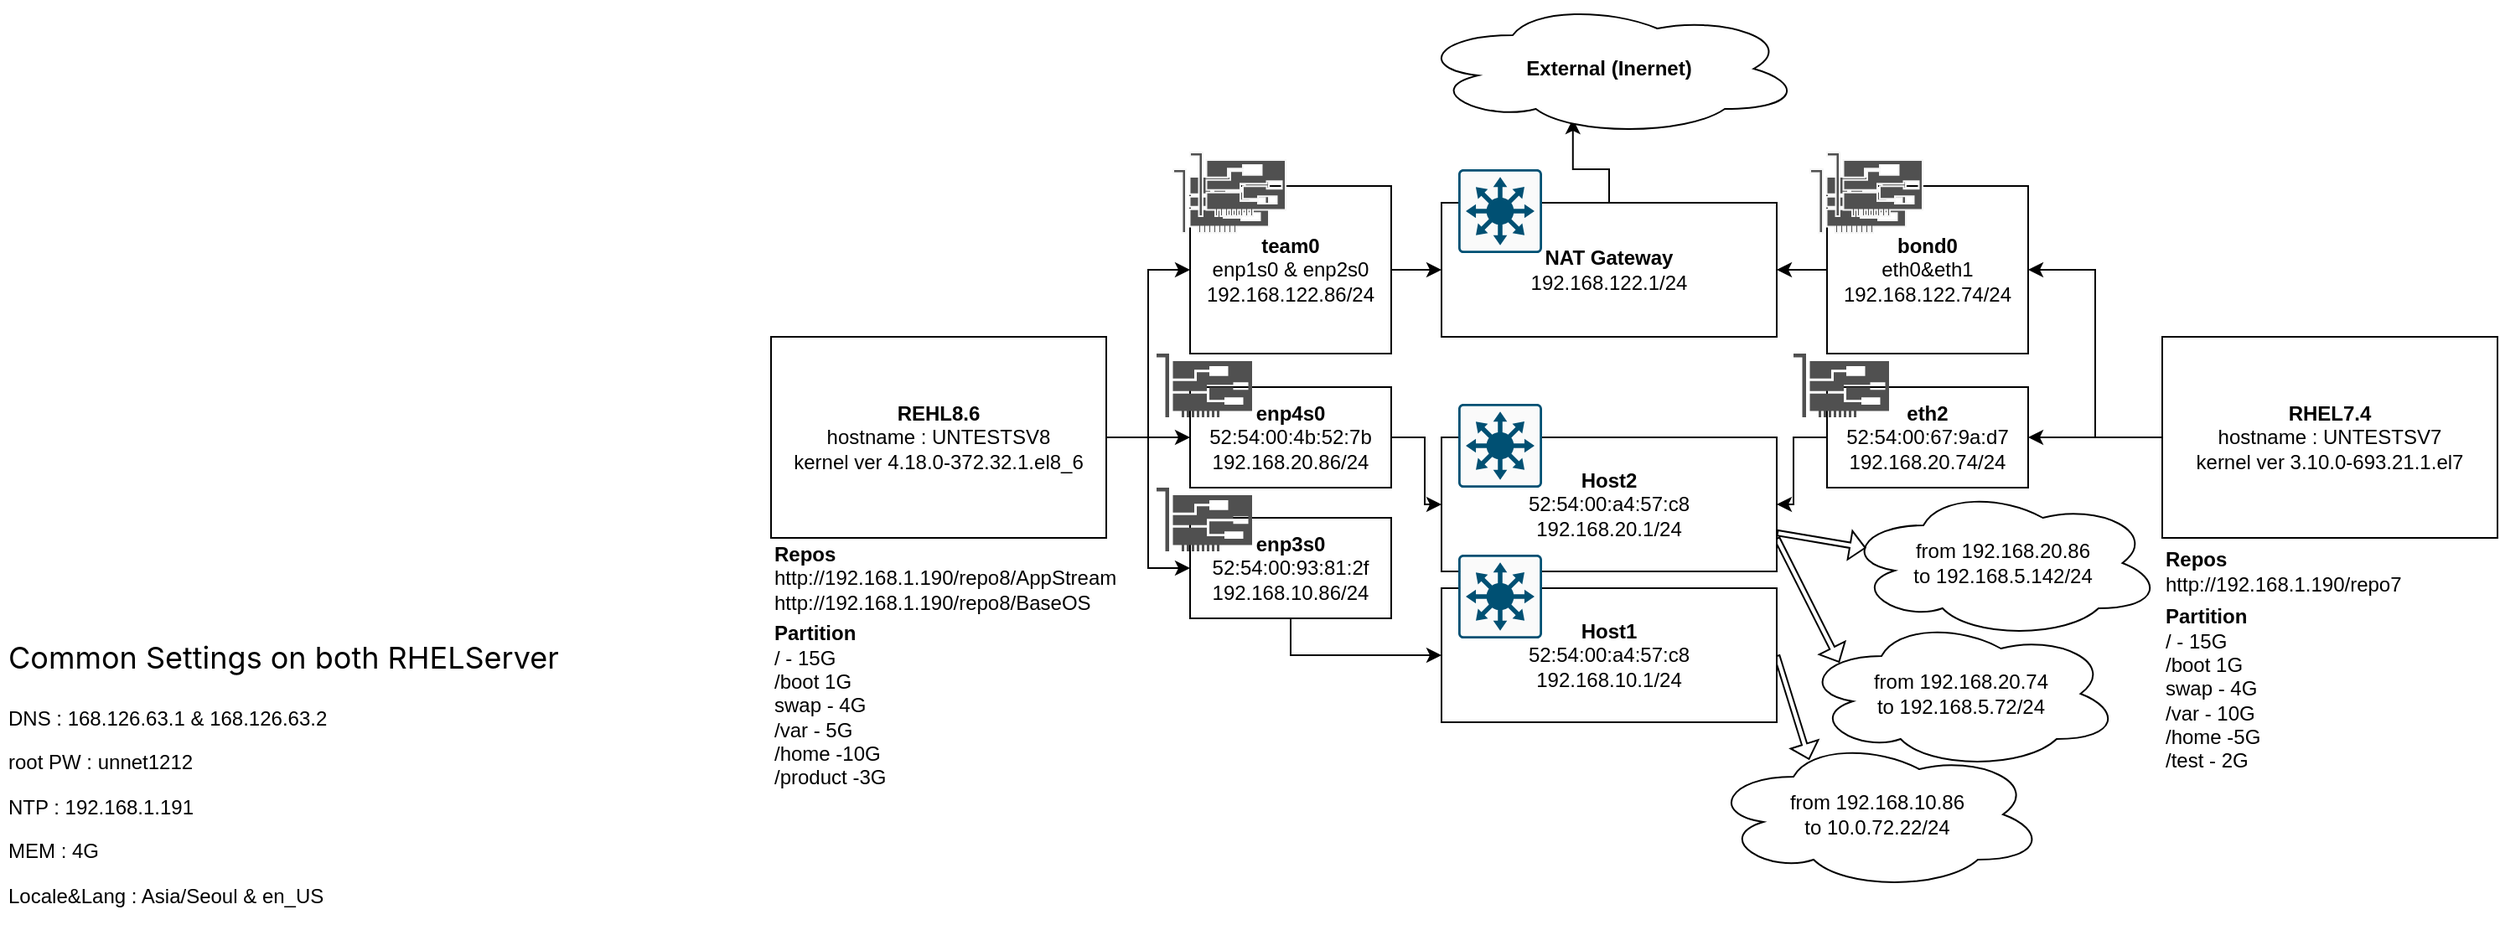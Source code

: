 <mxfile version="20.6.0" type="github">
  <diagram id="3-aWnPjAAtXSHg9XjmKd" name="페이지-1">
    <mxGraphModel dx="2602" dy="922" grid="1" gridSize="10" guides="1" tooltips="1" connect="1" arrows="1" fold="1" page="1" pageScale="1" pageWidth="1169" pageHeight="827" math="0" shadow="0">
      <root>
        <mxCell id="0" />
        <mxCell id="1" parent="0" />
        <mxCell id="oyet4yBadCuPjKH_klJJ-17" style="edgeStyle=orthogonalEdgeStyle;rounded=0;orthogonalLoop=1;jettySize=auto;html=1;exitX=0.5;exitY=0;exitDx=0;exitDy=0;entryX=0.406;entryY=0.875;entryDx=0;entryDy=0;entryPerimeter=0;" parent="1" source="oyet4yBadCuPjKH_klJJ-1" target="oyet4yBadCuPjKH_klJJ-2" edge="1">
          <mxGeometry relative="1" as="geometry" />
        </mxCell>
        <mxCell id="oyet4yBadCuPjKH_klJJ-1" value="&lt;b&gt;NAT Gateway&lt;/b&gt;&lt;br&gt;192.168.122.1/24" style="rounded=0;whiteSpace=wrap;html=1;" parent="1" vertex="1">
          <mxGeometry x="480" y="120" width="200" height="80" as="geometry" />
        </mxCell>
        <mxCell id="oyet4yBadCuPjKH_klJJ-2" value="&lt;b&gt;External (Inernet)&lt;/b&gt;" style="ellipse;shape=cloud;whiteSpace=wrap;html=1;" parent="1" vertex="1">
          <mxGeometry x="465" width="230" height="80" as="geometry" />
        </mxCell>
        <mxCell id="oyet4yBadCuPjKH_klJJ-24" style="edgeStyle=orthogonalEdgeStyle;rounded=0;orthogonalLoop=1;jettySize=auto;html=1;entryX=0;entryY=0.5;entryDx=0;entryDy=0;" parent="1" source="oyet4yBadCuPjKH_klJJ-3" target="oyet4yBadCuPjKH_klJJ-18" edge="1">
          <mxGeometry relative="1" as="geometry" />
        </mxCell>
        <mxCell id="oyet4yBadCuPjKH_klJJ-25" style="edgeStyle=orthogonalEdgeStyle;rounded=0;orthogonalLoop=1;jettySize=auto;html=1;entryX=0;entryY=0.5;entryDx=0;entryDy=0;" parent="1" source="oyet4yBadCuPjKH_klJJ-3" target="oyet4yBadCuPjKH_klJJ-19" edge="1">
          <mxGeometry relative="1" as="geometry" />
        </mxCell>
        <mxCell id="oyet4yBadCuPjKH_klJJ-26" style="edgeStyle=orthogonalEdgeStyle;rounded=0;orthogonalLoop=1;jettySize=auto;html=1;entryX=0;entryY=0.5;entryDx=0;entryDy=0;" parent="1" source="oyet4yBadCuPjKH_klJJ-3" target="oyet4yBadCuPjKH_klJJ-20" edge="1">
          <mxGeometry relative="1" as="geometry" />
        </mxCell>
        <mxCell id="oyet4yBadCuPjKH_klJJ-32" style="edgeStyle=orthogonalEdgeStyle;rounded=0;orthogonalLoop=1;jettySize=auto;html=1;entryX=1;entryY=0.5;entryDx=0;entryDy=0;" parent="1" source="oyet4yBadCuPjKH_klJJ-4" target="oyet4yBadCuPjKH_klJJ-21" edge="1">
          <mxGeometry relative="1" as="geometry" />
        </mxCell>
        <mxCell id="oyet4yBadCuPjKH_klJJ-33" style="edgeStyle=orthogonalEdgeStyle;rounded=0;orthogonalLoop=1;jettySize=auto;html=1;" parent="1" source="oyet4yBadCuPjKH_klJJ-4" target="oyet4yBadCuPjKH_klJJ-22" edge="1">
          <mxGeometry relative="1" as="geometry" />
        </mxCell>
        <mxCell id="oyet4yBadCuPjKH_klJJ-30" style="edgeStyle=orthogonalEdgeStyle;rounded=0;orthogonalLoop=1;jettySize=auto;html=1;" parent="1" source="oyet4yBadCuPjKH_klJJ-18" target="oyet4yBadCuPjKH_klJJ-1" edge="1">
          <mxGeometry relative="1" as="geometry" />
        </mxCell>
        <mxCell id="oyet4yBadCuPjKH_klJJ-29" style="edgeStyle=orthogonalEdgeStyle;rounded=0;orthogonalLoop=1;jettySize=auto;html=1;exitX=0.5;exitY=1;exitDx=0;exitDy=0;entryX=0;entryY=0.5;entryDx=0;entryDy=0;" parent="1" source="oyet4yBadCuPjKH_klJJ-20" target="oyet4yBadCuPjKH_klJJ-7" edge="1">
          <mxGeometry relative="1" as="geometry" />
        </mxCell>
        <mxCell id="oyet4yBadCuPjKH_klJJ-31" style="edgeStyle=orthogonalEdgeStyle;rounded=0;orthogonalLoop=1;jettySize=auto;html=1;entryX=1;entryY=0.5;entryDx=0;entryDy=0;" parent="1" source="oyet4yBadCuPjKH_klJJ-21" target="oyet4yBadCuPjKH_klJJ-1" edge="1">
          <mxGeometry relative="1" as="geometry" />
        </mxCell>
        <mxCell id="oyet4yBadCuPjKH_klJJ-42" value="&lt;h1&gt;&lt;span style=&quot;font-family: -apple-system, BlinkMacSystemFont, &amp;quot;Apple SD Gothic Neo&amp;quot;, helvetica, noto, notojp, notokr, &amp;quot;Microsoft YaHei&amp;quot;, &amp;quot;Malgun Gothic&amp;quot;, &amp;quot;맑은 고딕&amp;quot;, Dotum, 돋움, sans-serif; font-size: 18px; font-weight: 400; background-color: rgb(255, 255, 255);&quot;&gt;Common Settings on both RHELServer&lt;/span&gt;&lt;br&gt;&lt;/h1&gt;&lt;p&gt;DNS : 168.126.63.1 &amp;amp; 168.126.63.2&lt;/p&gt;&lt;p&gt;root PW : unnet1212&lt;/p&gt;&lt;p&gt;NTP : 192.168.1.191&lt;/p&gt;&lt;p&gt;MEM : 4G&lt;/p&gt;&lt;p&gt;Locale&amp;amp;Lang : Asia/Seoul &amp;amp; en_US&lt;/p&gt;" style="text;html=1;strokeColor=none;fillColor=none;spacing=5;spacingTop=-20;whiteSpace=wrap;overflow=hidden;rounded=0;" parent="1" vertex="1">
          <mxGeometry x="-380" y="370" width="380" height="180" as="geometry" />
        </mxCell>
        <mxCell id="oyet4yBadCuPjKH_klJJ-52" value="" style="sketch=0;points=[[0.015,0.015,0],[0.985,0.015,0],[0.985,0.985,0],[0.015,0.985,0],[0.25,0,0],[0.5,0,0],[0.75,0,0],[1,0.25,0],[1,0.5,0],[1,0.75,0],[0.75,1,0],[0.5,1,0],[0.25,1,0],[0,0.75,0],[0,0.5,0],[0,0.25,0]];verticalLabelPosition=bottom;html=1;verticalAlign=top;aspect=fixed;align=center;pointerEvents=1;shape=mxgraph.cisco19.rect;prIcon=l3_switch;fillColor=#FAFAFA;strokeColor=#005073;" parent="1" vertex="1">
          <mxGeometry x="490" y="100" width="50" height="50" as="geometry" />
        </mxCell>
        <mxCell id="oyet4yBadCuPjKH_klJJ-27" style="edgeStyle=orthogonalEdgeStyle;rounded=0;orthogonalLoop=1;jettySize=auto;html=1;entryX=0;entryY=0.5;entryDx=0;entryDy=0;" parent="1" source="oyet4yBadCuPjKH_klJJ-19" target="oyet4yBadCuPjKH_klJJ-6" edge="1">
          <mxGeometry relative="1" as="geometry" />
        </mxCell>
        <mxCell id="oyet4yBadCuPjKH_klJJ-36" style="edgeStyle=orthogonalEdgeStyle;rounded=0;orthogonalLoop=1;jettySize=auto;html=1;entryX=1;entryY=0.5;entryDx=0;entryDy=0;" parent="1" source="oyet4yBadCuPjKH_klJJ-22" target="oyet4yBadCuPjKH_klJJ-6" edge="1">
          <mxGeometry relative="1" as="geometry" />
        </mxCell>
        <mxCell id="duNDENm5G7LJU51QfXqs-9" value="" style="group" vertex="1" connectable="0" parent="1">
          <mxGeometry x="80" y="180" width="200" height="290" as="geometry" />
        </mxCell>
        <mxCell id="oyet4yBadCuPjKH_klJJ-3" value="&lt;b&gt;REHL8.6&lt;/b&gt;&lt;br&gt;hostname : UNTESTSV8&lt;br&gt;kernel ver&amp;nbsp;4.18.0-372.32.1.el8_6" style="rounded=0;whiteSpace=wrap;html=1;" parent="duNDENm5G7LJU51QfXqs-9" vertex="1">
          <mxGeometry y="20" width="200" height="120" as="geometry" />
        </mxCell>
        <mxCell id="oyet4yBadCuPjKH_klJJ-43" value="" style="shape=image;html=1;verticalAlign=top;verticalLabelPosition=bottom;labelBackgroundColor=#ffffff;imageAspect=0;aspect=fixed;image=https://cdn1.iconfinder.com/data/icons/Futurosoft%20Icons%200.5.2/128x128/apps/redhat.png" parent="duNDENm5G7LJU51QfXqs-9" vertex="1">
          <mxGeometry x="10" width="60" height="60" as="geometry" />
        </mxCell>
        <mxCell id="duNDENm5G7LJU51QfXqs-7" value="" style="group" vertex="1" connectable="0" parent="duNDENm5G7LJU51QfXqs-9">
          <mxGeometry y="148" width="200" height="142" as="geometry" />
        </mxCell>
        <mxCell id="oyet4yBadCuPjKH_klJJ-55" value="&lt;b&gt;Repos&lt;/b&gt;&lt;br&gt;http://192.168.1.190/repo8/AppStream&lt;br&gt;http://192.168.1.190/repo8/BaseOS" style="text;html=1;strokeColor=none;fillColor=none;align=left;verticalAlign=middle;whiteSpace=wrap;rounded=0;" parent="duNDENm5G7LJU51QfXqs-7" vertex="1">
          <mxGeometry width="200" height="32" as="geometry" />
        </mxCell>
        <mxCell id="oyet4yBadCuPjKH_klJJ-58" value="&lt;b&gt;Partition&lt;/b&gt;&lt;br&gt;/ - 15G&lt;br&gt;/boot 1G&lt;br&gt;swap - 4G&lt;br&gt;/var - 5G&lt;br&gt;/home -10G&lt;br&gt;/product -3G" style="text;html=1;strokeColor=none;fillColor=none;align=left;verticalAlign=middle;whiteSpace=wrap;rounded=0;" parent="duNDENm5G7LJU51QfXqs-7" vertex="1">
          <mxGeometry y="42" width="200" height="100" as="geometry" />
        </mxCell>
        <mxCell id="duNDENm5G7LJU51QfXqs-10" value="" style="group" vertex="1" connectable="0" parent="1">
          <mxGeometry x="910" y="180" width="200" height="280" as="geometry" />
        </mxCell>
        <mxCell id="oyet4yBadCuPjKH_klJJ-4" value="&lt;b&gt;RHEL7.4&lt;/b&gt;&lt;br&gt;hostname : UNTESTSV7&lt;br&gt;kernel ver&amp;nbsp;3.10.0-693.21.1.el7" style="rounded=0;whiteSpace=wrap;html=1;" parent="duNDENm5G7LJU51QfXqs-10" vertex="1">
          <mxGeometry y="20" width="200" height="120" as="geometry" />
        </mxCell>
        <mxCell id="oyet4yBadCuPjKH_klJJ-44" value="" style="shape=image;html=1;verticalAlign=top;verticalLabelPosition=bottom;labelBackgroundColor=#ffffff;imageAspect=0;aspect=fixed;image=https://cdn1.iconfinder.com/data/icons/Futurosoft%20Icons%200.5.2/128x128/apps/redhat.png" parent="duNDENm5G7LJU51QfXqs-10" vertex="1">
          <mxGeometry x="20" width="60" height="60" as="geometry" />
        </mxCell>
        <mxCell id="duNDENm5G7LJU51QfXqs-8" value="" style="group" vertex="1" connectable="0" parent="duNDENm5G7LJU51QfXqs-10">
          <mxGeometry y="145" width="200" height="135" as="geometry" />
        </mxCell>
        <mxCell id="oyet4yBadCuPjKH_klJJ-56" value="&lt;b&gt;Repos&lt;/b&gt;&lt;br&gt;http://192.168.1.190/repo7" style="text;html=1;strokeColor=none;fillColor=none;align=left;verticalAlign=middle;whiteSpace=wrap;rounded=0;" parent="duNDENm5G7LJU51QfXqs-8" vertex="1">
          <mxGeometry width="200" height="30" as="geometry" />
        </mxCell>
        <mxCell id="oyet4yBadCuPjKH_klJJ-59" value="&lt;b&gt;Partition&lt;/b&gt;&lt;br&gt;/ - 15G&lt;br&gt;/boot 1G&lt;br&gt;swap - 4G&lt;br&gt;/var - 10G&lt;br&gt;/home -5G&lt;br&gt;/test - 2G" style="text;html=1;strokeColor=none;fillColor=none;align=left;verticalAlign=middle;whiteSpace=wrap;rounded=0;" parent="duNDENm5G7LJU51QfXqs-8" vertex="1">
          <mxGeometry y="35" width="200" height="100" as="geometry" />
        </mxCell>
        <mxCell id="duNDENm5G7LJU51QfXqs-15" value="" style="group" vertex="1" connectable="0" parent="1">
          <mxGeometry x="310" y="90" width="140" height="278" as="geometry" />
        </mxCell>
        <mxCell id="duNDENm5G7LJU51QfXqs-6" value="" style="group" vertex="1" connectable="0" parent="duNDENm5G7LJU51QfXqs-15">
          <mxGeometry y="200" width="140" height="78" as="geometry" />
        </mxCell>
        <mxCell id="oyet4yBadCuPjKH_klJJ-20" value="&lt;b&gt;enp3s0&lt;/b&gt;&lt;br&gt;52:54:00:93:81:2f&lt;br&gt;192.168.10.86/24" style="rounded=0;whiteSpace=wrap;html=1;" parent="duNDENm5G7LJU51QfXqs-6" vertex="1">
          <mxGeometry x="20" y="18" width="120" height="60" as="geometry" />
        </mxCell>
        <mxCell id="oyet4yBadCuPjKH_klJJ-47" value="" style="sketch=0;pointerEvents=1;shadow=0;dashed=0;html=1;strokeColor=none;fillColor=#505050;labelPosition=center;verticalLabelPosition=bottom;verticalAlign=top;outlineConnect=0;align=center;shape=mxgraph.office.devices.nic;" parent="duNDENm5G7LJU51QfXqs-6" vertex="1">
          <mxGeometry width="57" height="38" as="geometry" />
        </mxCell>
        <mxCell id="duNDENm5G7LJU51QfXqs-11" value="" style="group" vertex="1" connectable="0" parent="duNDENm5G7LJU51QfXqs-15">
          <mxGeometry x="10" width="130" height="120" as="geometry" />
        </mxCell>
        <mxCell id="oyet4yBadCuPjKH_klJJ-18" value="&lt;b&gt;team0&lt;br&gt;&lt;/b&gt;enp1s0 &amp;amp; enp2s0&lt;br&gt;192.168.122.86/24&lt;br&gt;" style="rounded=0;whiteSpace=wrap;html=1;" parent="duNDENm5G7LJU51QfXqs-11" vertex="1">
          <mxGeometry x="10" y="20" width="120" height="100" as="geometry" />
        </mxCell>
        <mxCell id="oyet4yBadCuPjKH_klJJ-45" value="" style="sketch=0;pointerEvents=1;shadow=0;dashed=0;html=1;strokeColor=#F7F7F7;fillColor=#505050;labelPosition=center;verticalLabelPosition=bottom;verticalAlign=top;outlineConnect=0;align=center;shape=mxgraph.office.devices.nic;" parent="duNDENm5G7LJU51QfXqs-11" vertex="1">
          <mxGeometry y="10" width="57" height="38" as="geometry" />
        </mxCell>
        <mxCell id="oyet4yBadCuPjKH_klJJ-50" value="" style="sketch=0;pointerEvents=1;shadow=0;dashed=0;html=1;strokeColor=#F5F5F5;fillColor=#505050;labelPosition=center;verticalLabelPosition=bottom;verticalAlign=top;outlineConnect=0;align=center;shape=mxgraph.office.devices.nic;" parent="duNDENm5G7LJU51QfXqs-11" vertex="1">
          <mxGeometry x="10" width="57" height="38" as="geometry" />
        </mxCell>
        <mxCell id="duNDENm5G7LJU51QfXqs-13" value="" style="group" vertex="1" connectable="0" parent="duNDENm5G7LJU51QfXqs-15">
          <mxGeometry y="120" width="140" height="80" as="geometry" />
        </mxCell>
        <mxCell id="oyet4yBadCuPjKH_klJJ-19" value="&lt;b&gt;enp4s0&lt;/b&gt;&lt;br&gt;52:54:00:4b:52:7b&lt;br&gt;192.168.20.86/24" style="rounded=0;whiteSpace=wrap;html=1;" parent="duNDENm5G7LJU51QfXqs-13" vertex="1">
          <mxGeometry x="20" y="20" width="120" height="60" as="geometry" />
        </mxCell>
        <mxCell id="oyet4yBadCuPjKH_klJJ-46" value="" style="sketch=0;pointerEvents=1;shadow=0;dashed=0;html=1;strokeColor=none;fillColor=#505050;labelPosition=center;verticalLabelPosition=bottom;verticalAlign=top;outlineConnect=0;align=center;shape=mxgraph.office.devices.nic;" parent="duNDENm5G7LJU51QfXqs-13" vertex="1">
          <mxGeometry width="57" height="38" as="geometry" />
        </mxCell>
        <mxCell id="duNDENm5G7LJU51QfXqs-16" value="" style="group" vertex="1" connectable="0" parent="1">
          <mxGeometry x="690" y="90" width="140" height="200" as="geometry" />
        </mxCell>
        <mxCell id="duNDENm5G7LJU51QfXqs-12" value="" style="group" vertex="1" connectable="0" parent="duNDENm5G7LJU51QfXqs-16">
          <mxGeometry x="10" width="130" height="120" as="geometry" />
        </mxCell>
        <mxCell id="oyet4yBadCuPjKH_klJJ-21" value="&lt;b&gt;bond0&lt;/b&gt;&lt;br&gt;eth0&amp;amp;eth1&lt;br&gt;192.168.122.74/24&lt;br&gt;" style="rounded=0;whiteSpace=wrap;html=1;" parent="duNDENm5G7LJU51QfXqs-12" vertex="1">
          <mxGeometry x="10" y="20" width="120" height="100" as="geometry" />
        </mxCell>
        <mxCell id="oyet4yBadCuPjKH_klJJ-48" value="" style="sketch=0;pointerEvents=1;shadow=0;dashed=0;html=1;strokeColor=#F5F5F5;fillColor=#505050;labelPosition=center;verticalLabelPosition=bottom;verticalAlign=top;outlineConnect=0;align=center;shape=mxgraph.office.devices.nic;" parent="duNDENm5G7LJU51QfXqs-12" vertex="1">
          <mxGeometry y="10" width="57" height="38" as="geometry" />
        </mxCell>
        <mxCell id="oyet4yBadCuPjKH_klJJ-49" value="" style="sketch=0;pointerEvents=1;shadow=0;dashed=0;html=1;strokeColor=#F5F5F5;fillColor=#505050;labelPosition=center;verticalLabelPosition=bottom;verticalAlign=top;outlineConnect=0;align=center;shape=mxgraph.office.devices.nic;" parent="duNDENm5G7LJU51QfXqs-12" vertex="1">
          <mxGeometry x="10" width="57" height="38" as="geometry" />
        </mxCell>
        <mxCell id="duNDENm5G7LJU51QfXqs-14" value="" style="group" vertex="1" connectable="0" parent="duNDENm5G7LJU51QfXqs-16">
          <mxGeometry y="120" width="140" height="80" as="geometry" />
        </mxCell>
        <mxCell id="oyet4yBadCuPjKH_klJJ-22" value="&lt;b&gt;eth2&lt;/b&gt;&lt;br&gt;52:54:00:67:9a:d7&lt;br&gt;192.168.20.74/24" style="rounded=0;whiteSpace=wrap;html=1;" parent="duNDENm5G7LJU51QfXqs-14" vertex="1">
          <mxGeometry x="20" y="20" width="120" height="60" as="geometry" />
        </mxCell>
        <mxCell id="oyet4yBadCuPjKH_klJJ-51" value="" style="sketch=0;pointerEvents=1;shadow=0;dashed=0;html=1;strokeColor=none;fillColor=#505050;labelPosition=center;verticalLabelPosition=bottom;verticalAlign=top;outlineConnect=0;align=center;shape=mxgraph.office.devices.nic;" parent="duNDENm5G7LJU51QfXqs-14" vertex="1">
          <mxGeometry width="57" height="38" as="geometry" />
        </mxCell>
        <mxCell id="oyet4yBadCuPjKH_klJJ-34" value="from 192.168.20.86&lt;br&gt;to 192.168.5.142/24" style="ellipse;shape=cloud;whiteSpace=wrap;html=1;" parent="1" vertex="1">
          <mxGeometry x="720" y="290" width="190" height="90" as="geometry" />
        </mxCell>
        <mxCell id="oyet4yBadCuPjKH_klJJ-35" value="from 192.168.20.74&lt;br&gt;to 192.168.5.72/24" style="ellipse;shape=cloud;whiteSpace=wrap;html=1;" parent="1" vertex="1">
          <mxGeometry x="695" y="368" width="190" height="90" as="geometry" />
        </mxCell>
        <mxCell id="oyet4yBadCuPjKH_klJJ-38" value="" style="shape=flexArrow;endArrow=classic;html=1;rounded=0;entryX=0.07;entryY=0.4;entryDx=0;entryDy=0;entryPerimeter=0;endWidth=13;endSize=2.732;width=3.2;" parent="1" source="oyet4yBadCuPjKH_klJJ-6" target="oyet4yBadCuPjKH_klJJ-34" edge="1">
          <mxGeometry width="50" height="50" relative="1" as="geometry">
            <mxPoint x="750" y="375" as="sourcePoint" />
            <mxPoint x="800" y="325" as="targetPoint" />
          </mxGeometry>
        </mxCell>
        <mxCell id="oyet4yBadCuPjKH_klJJ-40" value="from 192.168.10.86&lt;br&gt;to 10.0.72.22/24" style="ellipse;shape=cloud;whiteSpace=wrap;html=1;" parent="1" vertex="1">
          <mxGeometry x="640" y="440" width="200" height="90" as="geometry" />
        </mxCell>
        <mxCell id="oyet4yBadCuPjKH_klJJ-41" value="" style="shape=flexArrow;endArrow=classic;html=1;rounded=0;endWidth=13;endSize=2.732;width=3.2;exitX=1;exitY=0.5;exitDx=0;exitDy=0;entryX=0.297;entryY=0.138;entryDx=0;entryDy=0;entryPerimeter=0;" parent="1" source="oyet4yBadCuPjKH_klJJ-7" target="oyet4yBadCuPjKH_klJJ-40" edge="1">
          <mxGeometry width="50" height="50" relative="1" as="geometry">
            <mxPoint x="680.0" y="430" as="sourcePoint" />
            <mxPoint x="814.16" y="553.44" as="targetPoint" />
          </mxGeometry>
        </mxCell>
        <mxCell id="oyet4yBadCuPjKH_klJJ-39" value="" style="shape=flexArrow;endArrow=classic;html=1;rounded=0;entryX=0.118;entryY=0.293;entryDx=0;entryDy=0;entryPerimeter=0;endWidth=13;endSize=2.732;width=3.2;exitX=1;exitY=0.75;exitDx=0;exitDy=0;" parent="1" source="oyet4yBadCuPjKH_klJJ-6" target="oyet4yBadCuPjKH_klJJ-35" edge="1">
          <mxGeometry width="50" height="50" relative="1" as="geometry">
            <mxPoint x="680" y="337.807" as="sourcePoint" />
            <mxPoint x="818.4" y="362.19" as="targetPoint" />
          </mxGeometry>
        </mxCell>
        <mxCell id="duNDENm5G7LJU51QfXqs-17" value="" style="group" vertex="1" connectable="0" parent="1">
          <mxGeometry x="480" y="240" width="200" height="100" as="geometry" />
        </mxCell>
        <mxCell id="oyet4yBadCuPjKH_klJJ-6" value="&lt;b&gt;Host2&lt;/b&gt;&lt;br&gt;52:54:00:a4:57:c8&lt;br&gt;192.168.20.1/24" style="rounded=0;whiteSpace=wrap;html=1;" parent="duNDENm5G7LJU51QfXqs-17" vertex="1">
          <mxGeometry y="20" width="200" height="80" as="geometry" />
        </mxCell>
        <mxCell id="oyet4yBadCuPjKH_klJJ-53" value="" style="sketch=0;points=[[0.015,0.015,0],[0.985,0.015,0],[0.985,0.985,0],[0.015,0.985,0],[0.25,0,0],[0.5,0,0],[0.75,0,0],[1,0.25,0],[1,0.5,0],[1,0.75,0],[0.75,1,0],[0.5,1,0],[0.25,1,0],[0,0.75,0],[0,0.5,0],[0,0.25,0]];verticalLabelPosition=bottom;html=1;verticalAlign=top;aspect=fixed;align=center;pointerEvents=1;shape=mxgraph.cisco19.rect;prIcon=l3_switch;fillColor=#FAFAFA;strokeColor=#005073;" parent="duNDENm5G7LJU51QfXqs-17" vertex="1">
          <mxGeometry x="10" width="50" height="50" as="geometry" />
        </mxCell>
        <mxCell id="duNDENm5G7LJU51QfXqs-18" value="" style="group" vertex="1" connectable="0" parent="1">
          <mxGeometry x="480" y="330" width="200" height="100" as="geometry" />
        </mxCell>
        <mxCell id="oyet4yBadCuPjKH_klJJ-7" value="&lt;b&gt;Host1&lt;/b&gt;&lt;br&gt;52:54:00:a4:57:c8&lt;br&gt;192.168.10.1/24" style="rounded=0;whiteSpace=wrap;html=1;" parent="duNDENm5G7LJU51QfXqs-18" vertex="1">
          <mxGeometry y="20" width="200" height="80" as="geometry" />
        </mxCell>
        <mxCell id="oyet4yBadCuPjKH_klJJ-54" value="" style="sketch=0;points=[[0.015,0.015,0],[0.985,0.015,0],[0.985,0.985,0],[0.015,0.985,0],[0.25,0,0],[0.5,0,0],[0.75,0,0],[1,0.25,0],[1,0.5,0],[1,0.75,0],[0.75,1,0],[0.5,1,0],[0.25,1,0],[0,0.75,0],[0,0.5,0],[0,0.25,0]];verticalLabelPosition=bottom;html=1;verticalAlign=top;aspect=fixed;align=center;pointerEvents=1;shape=mxgraph.cisco19.rect;prIcon=l3_switch;fillColor=#FAFAFA;strokeColor=#005073;" parent="duNDENm5G7LJU51QfXqs-18" vertex="1">
          <mxGeometry x="10" width="50" height="50" as="geometry" />
        </mxCell>
      </root>
    </mxGraphModel>
  </diagram>
</mxfile>
